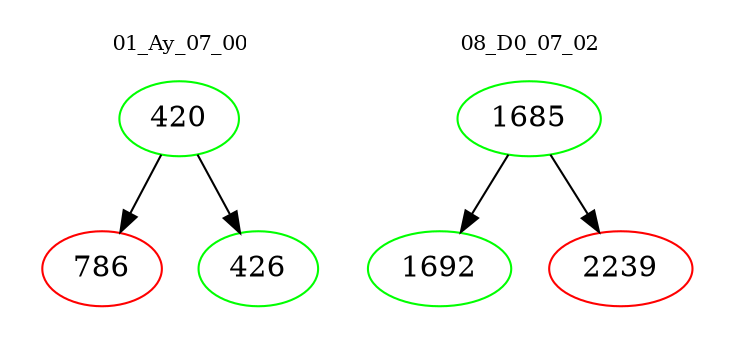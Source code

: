 digraph{
subgraph cluster_0 {
color = white
label = "01_Ay_07_00";
fontsize=10;
T0_420 [label="420", color="green"]
T0_420 -> T0_786 [color="black"]
T0_786 [label="786", color="red"]
T0_420 -> T0_426 [color="black"]
T0_426 [label="426", color="green"]
}
subgraph cluster_1 {
color = white
label = "08_D0_07_02";
fontsize=10;
T1_1685 [label="1685", color="green"]
T1_1685 -> T1_1692 [color="black"]
T1_1692 [label="1692", color="green"]
T1_1685 -> T1_2239 [color="black"]
T1_2239 [label="2239", color="red"]
}
}
